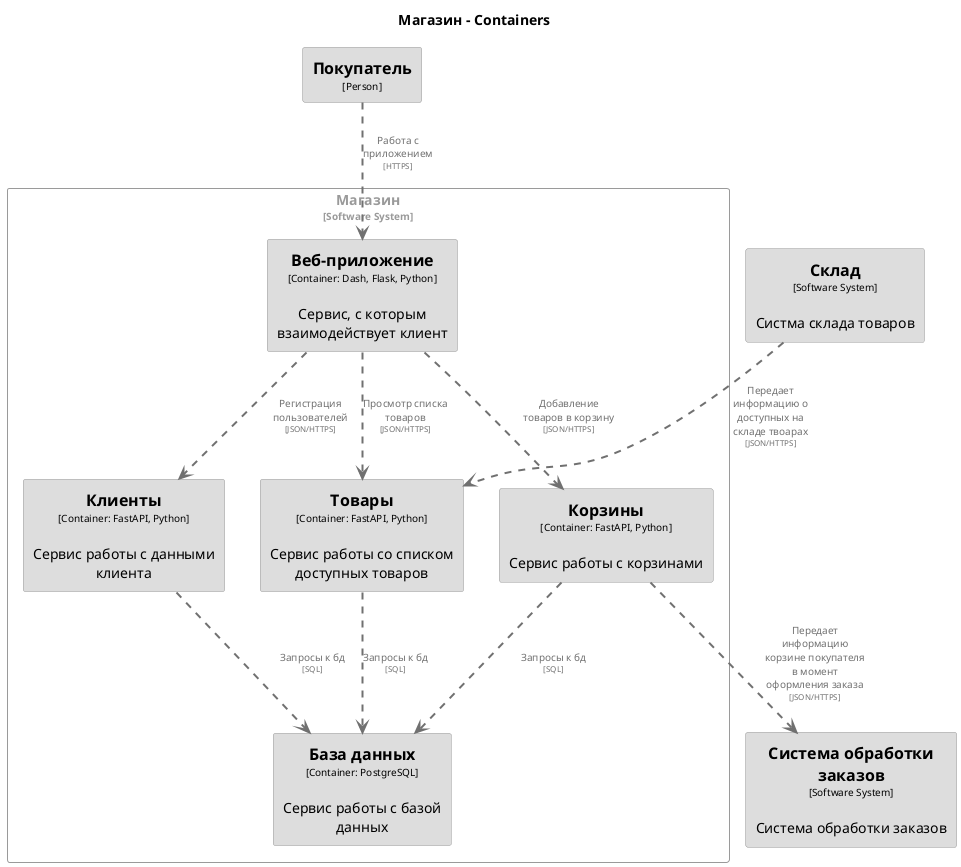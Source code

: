@startuml
set separator none
title Магазин - Containers

top to bottom direction

skinparam {
  arrowFontSize 10
  defaultTextAlignment center
  wrapWidth 200
  maxMessageSize 100
}

hide stereotype

skinparam rectangle<<Магазин.Базаданных>> {
  BackgroundColor #dddddd
  FontColor #000000
  BorderColor #9a9a9a
  shadowing false
}
skinparam rectangle<<Магазин.Вебприложение>> {
  BackgroundColor #dddddd
  FontColor #000000
  BorderColor #9a9a9a
  shadowing false
}
skinparam rectangle<<Магазин.Клиенты>> {
  BackgroundColor #dddddd
  FontColor #000000
  BorderColor #9a9a9a
  shadowing false
}
skinparam rectangle<<Магазин.Корзины>> {
  BackgroundColor #dddddd
  FontColor #000000
  BorderColor #9a9a9a
  shadowing false
}
skinparam rectangle<<Покупатель>> {
  BackgroundColor #dddddd
  FontColor #000000
  BorderColor #9a9a9a
  shadowing false
}
skinparam rectangle<<Системаобработкизаказов>> {
  BackgroundColor #dddddd
  FontColor #000000
  BorderColor #9a9a9a
  shadowing false
}
skinparam rectangle<<Склад>> {
  BackgroundColor #dddddd
  FontColor #000000
  BorderColor #9a9a9a
  shadowing false
}
skinparam rectangle<<Магазин.Товары>> {
  BackgroundColor #dddddd
  FontColor #000000
  BorderColor #9a9a9a
  shadowing false
}
skinparam rectangle<<Магазин>> {
  BorderColor #9a9a9a
  FontColor #9a9a9a
  shadowing false
}

rectangle "==Покупатель\n<size:10>[Person]</size>" <<Покупатель>> as Покупатель
rectangle "==Система обработки заказов\n<size:10>[Software System]</size>\n\nСистема обработки заказов" <<Системаобработкизаказов>> as Системаобработкизаказов
rectangle "==Склад\n<size:10>[Software System]</size>\n\nСистма склада товаров" <<Склад>> as Склад

rectangle "Магазин\n<size:10>[Software System]</size>" <<Магазин>> {
  rectangle "==База данных\n<size:10>[Container: PostgreSQL]</size>\n\nСервис работы с базой данных" <<Магазин.Базаданных>> as Магазин.Базаданных
  rectangle "==Веб-приложение\n<size:10>[Container: Dash, Flask, Python]</size>\n\nСервис, с которым взаимодействует клиент" <<Магазин.Вебприложение>> as Магазин.Вебприложение
  rectangle "==Клиенты\n<size:10>[Container: FastAPI, Python]</size>\n\nСервис работы с данными клиента" <<Магазин.Клиенты>> as Магазин.Клиенты
  rectangle "==Корзины\n<size:10>[Container: FastAPI, Python]</size>\n\nСервис работы с корзинами" <<Магазин.Корзины>> as Магазин.Корзины
  rectangle "==Товары\n<size:10>[Container: FastAPI, Python]</size>\n\nСервис работы со списком доступных товаров" <<Магазин.Товары>> as Магазин.Товары
}

Покупатель .[#707070,thickness=2].> Магазин.Вебприложение : "<color:#707070>Работа с приложением\n<color:#707070><size:8>[HTTPS]</size>"
Магазин.Вебприложение .[#707070,thickness=2].> Магазин.Клиенты : "<color:#707070>Регистрация пользователей\n<color:#707070><size:8>[JSON/HTTPS]</size>"
Магазин.Вебприложение .[#707070,thickness=2].> Магазин.Товары : "<color:#707070>Просмотр списка товаров\n<color:#707070><size:8>[JSON/HTTPS]</size>"
Магазин.Вебприложение .[#707070,thickness=2].> Магазин.Корзины : "<color:#707070>Добавление товаров в корзину\n<color:#707070><size:8>[JSON/HTTPS]</size>"
Магазин.Клиенты .[#707070,thickness=2].> Магазин.Базаданных : "<color:#707070>Запросы к бд\n<color:#707070><size:8>[SQL]</size>"
Магазин.Товары .[#707070,thickness=2].> Магазин.Базаданных : "<color:#707070>Запросы к бд\n<color:#707070><size:8>[SQL]</size>"
Магазин.Корзины .[#707070,thickness=2].> Магазин.Базаданных : "<color:#707070>Запросы к бд\n<color:#707070><size:8>[SQL]</size>"
Склад .[#707070,thickness=2].> Магазин.Товары : "<color:#707070>Передает информацию о доступных на складе твоарах\n<color:#707070><size:8>[JSON/HTTPS]</size>"
Магазин.Корзины .[#707070,thickness=2].> Системаобработкизаказов : "<color:#707070>Передает информацию корзине покупателя в момент оформления заказа\n<color:#707070><size:8>[JSON/HTTPS]</size>"
@enduml